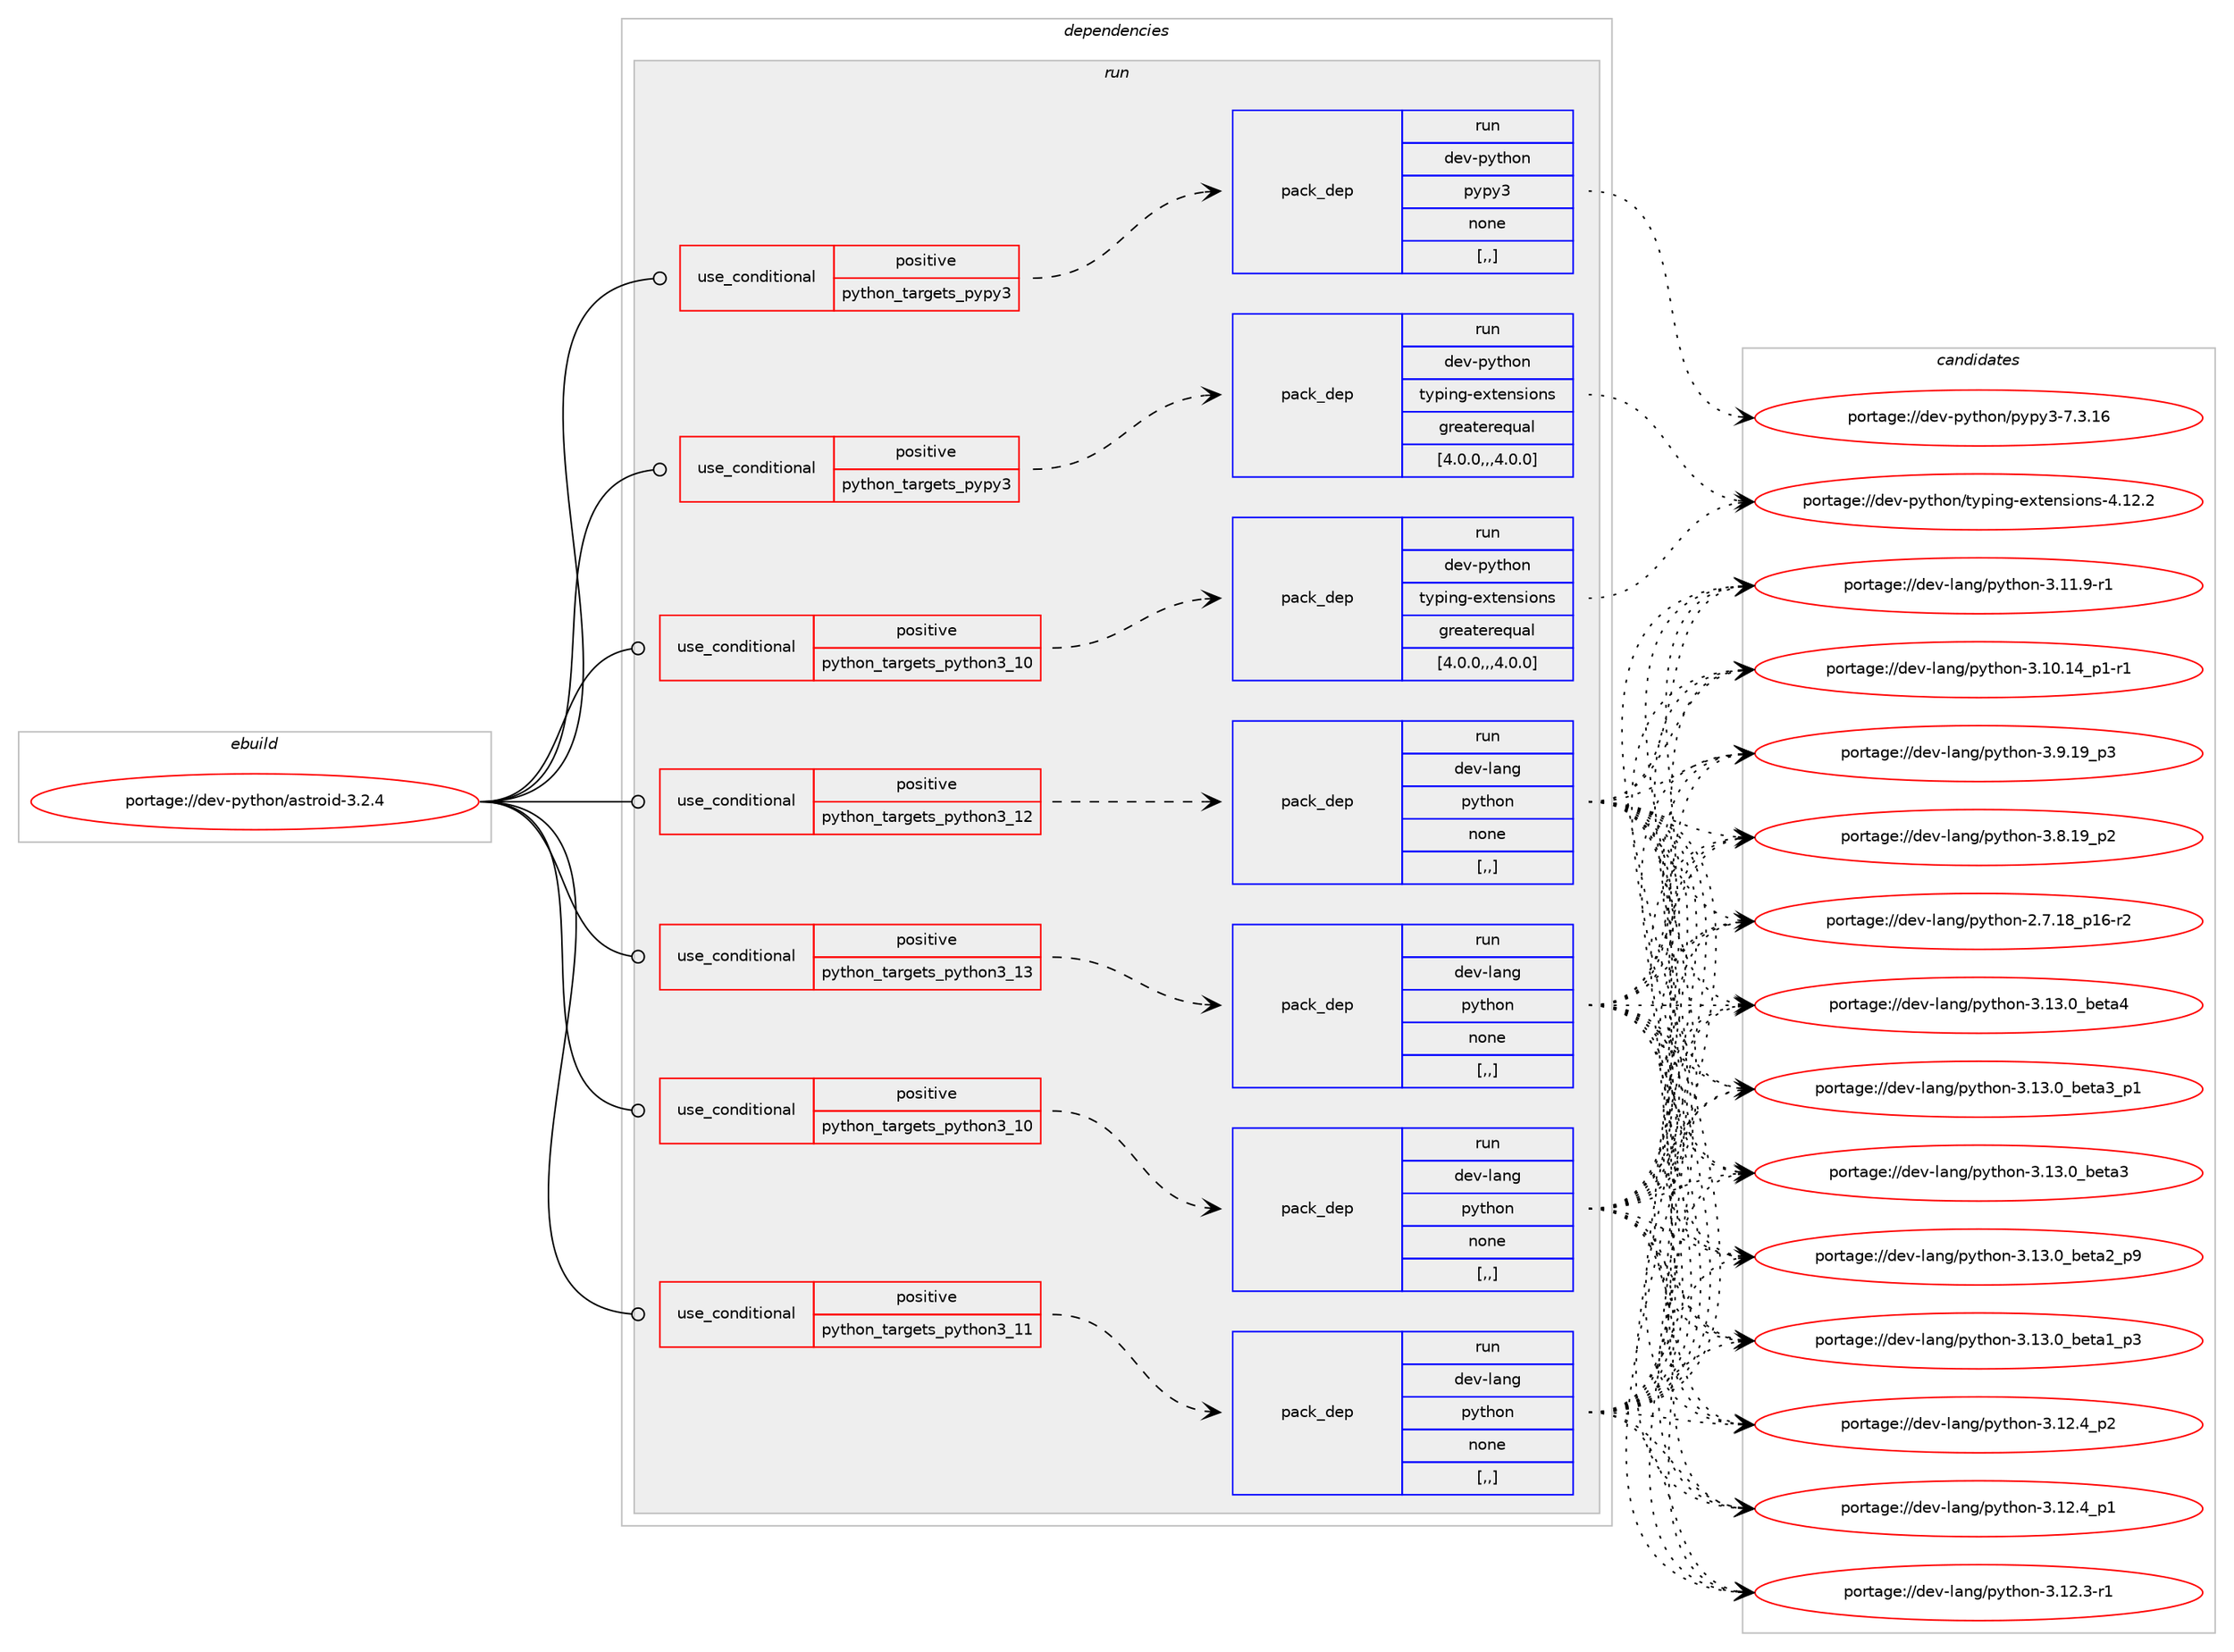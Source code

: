 digraph prolog {

# *************
# Graph options
# *************

newrank=true;
concentrate=true;
compound=true;
graph [rankdir=LR,fontname=Helvetica,fontsize=10,ranksep=1.5];#, ranksep=2.5, nodesep=0.2];
edge  [arrowhead=vee];
node  [fontname=Helvetica,fontsize=10];

# **********
# The ebuild
# **********

subgraph cluster_leftcol {
color=gray;
label=<<i>ebuild</i>>;
id [label="portage://dev-python/astroid-3.2.4", color=red, width=4, href="../dev-python/astroid-3.2.4.svg"];
}

# ****************
# The dependencies
# ****************

subgraph cluster_midcol {
color=gray;
label=<<i>dependencies</i>>;
subgraph cluster_compile {
fillcolor="#eeeeee";
style=filled;
label=<<i>compile</i>>;
}
subgraph cluster_compileandrun {
fillcolor="#eeeeee";
style=filled;
label=<<i>compile and run</i>>;
}
subgraph cluster_run {
fillcolor="#eeeeee";
style=filled;
label=<<i>run</i>>;
subgraph cond31174 {
dependency142643 [label=<<TABLE BORDER="0" CELLBORDER="1" CELLSPACING="0" CELLPADDING="4"><TR><TD ROWSPAN="3" CELLPADDING="10">use_conditional</TD></TR><TR><TD>positive</TD></TR><TR><TD>python_targets_pypy3</TD></TR></TABLE>>, shape=none, color=red];
subgraph pack110224 {
dependency142644 [label=<<TABLE BORDER="0" CELLBORDER="1" CELLSPACING="0" CELLPADDING="4" WIDTH="220"><TR><TD ROWSPAN="6" CELLPADDING="30">pack_dep</TD></TR><TR><TD WIDTH="110">run</TD></TR><TR><TD>dev-python</TD></TR><TR><TD>pypy3</TD></TR><TR><TD>none</TD></TR><TR><TD>[,,]</TD></TR></TABLE>>, shape=none, color=blue];
}
dependency142643:e -> dependency142644:w [weight=20,style="dashed",arrowhead="vee"];
}
id:e -> dependency142643:w [weight=20,style="solid",arrowhead="odot"];
subgraph cond31175 {
dependency142645 [label=<<TABLE BORDER="0" CELLBORDER="1" CELLSPACING="0" CELLPADDING="4"><TR><TD ROWSPAN="3" CELLPADDING="10">use_conditional</TD></TR><TR><TD>positive</TD></TR><TR><TD>python_targets_pypy3</TD></TR></TABLE>>, shape=none, color=red];
subgraph pack110225 {
dependency142646 [label=<<TABLE BORDER="0" CELLBORDER="1" CELLSPACING="0" CELLPADDING="4" WIDTH="220"><TR><TD ROWSPAN="6" CELLPADDING="30">pack_dep</TD></TR><TR><TD WIDTH="110">run</TD></TR><TR><TD>dev-python</TD></TR><TR><TD>typing-extensions</TD></TR><TR><TD>greaterequal</TD></TR><TR><TD>[4.0.0,,,4.0.0]</TD></TR></TABLE>>, shape=none, color=blue];
}
dependency142645:e -> dependency142646:w [weight=20,style="dashed",arrowhead="vee"];
}
id:e -> dependency142645:w [weight=20,style="solid",arrowhead="odot"];
subgraph cond31176 {
dependency142647 [label=<<TABLE BORDER="0" CELLBORDER="1" CELLSPACING="0" CELLPADDING="4"><TR><TD ROWSPAN="3" CELLPADDING="10">use_conditional</TD></TR><TR><TD>positive</TD></TR><TR><TD>python_targets_python3_10</TD></TR></TABLE>>, shape=none, color=red];
subgraph pack110226 {
dependency142648 [label=<<TABLE BORDER="0" CELLBORDER="1" CELLSPACING="0" CELLPADDING="4" WIDTH="220"><TR><TD ROWSPAN="6" CELLPADDING="30">pack_dep</TD></TR><TR><TD WIDTH="110">run</TD></TR><TR><TD>dev-lang</TD></TR><TR><TD>python</TD></TR><TR><TD>none</TD></TR><TR><TD>[,,]</TD></TR></TABLE>>, shape=none, color=blue];
}
dependency142647:e -> dependency142648:w [weight=20,style="dashed",arrowhead="vee"];
}
id:e -> dependency142647:w [weight=20,style="solid",arrowhead="odot"];
subgraph cond31177 {
dependency142649 [label=<<TABLE BORDER="0" CELLBORDER="1" CELLSPACING="0" CELLPADDING="4"><TR><TD ROWSPAN="3" CELLPADDING="10">use_conditional</TD></TR><TR><TD>positive</TD></TR><TR><TD>python_targets_python3_10</TD></TR></TABLE>>, shape=none, color=red];
subgraph pack110227 {
dependency142650 [label=<<TABLE BORDER="0" CELLBORDER="1" CELLSPACING="0" CELLPADDING="4" WIDTH="220"><TR><TD ROWSPAN="6" CELLPADDING="30">pack_dep</TD></TR><TR><TD WIDTH="110">run</TD></TR><TR><TD>dev-python</TD></TR><TR><TD>typing-extensions</TD></TR><TR><TD>greaterequal</TD></TR><TR><TD>[4.0.0,,,4.0.0]</TD></TR></TABLE>>, shape=none, color=blue];
}
dependency142649:e -> dependency142650:w [weight=20,style="dashed",arrowhead="vee"];
}
id:e -> dependency142649:w [weight=20,style="solid",arrowhead="odot"];
subgraph cond31178 {
dependency142651 [label=<<TABLE BORDER="0" CELLBORDER="1" CELLSPACING="0" CELLPADDING="4"><TR><TD ROWSPAN="3" CELLPADDING="10">use_conditional</TD></TR><TR><TD>positive</TD></TR><TR><TD>python_targets_python3_11</TD></TR></TABLE>>, shape=none, color=red];
subgraph pack110228 {
dependency142652 [label=<<TABLE BORDER="0" CELLBORDER="1" CELLSPACING="0" CELLPADDING="4" WIDTH="220"><TR><TD ROWSPAN="6" CELLPADDING="30">pack_dep</TD></TR><TR><TD WIDTH="110">run</TD></TR><TR><TD>dev-lang</TD></TR><TR><TD>python</TD></TR><TR><TD>none</TD></TR><TR><TD>[,,]</TD></TR></TABLE>>, shape=none, color=blue];
}
dependency142651:e -> dependency142652:w [weight=20,style="dashed",arrowhead="vee"];
}
id:e -> dependency142651:w [weight=20,style="solid",arrowhead="odot"];
subgraph cond31179 {
dependency142653 [label=<<TABLE BORDER="0" CELLBORDER="1" CELLSPACING="0" CELLPADDING="4"><TR><TD ROWSPAN="3" CELLPADDING="10">use_conditional</TD></TR><TR><TD>positive</TD></TR><TR><TD>python_targets_python3_12</TD></TR></TABLE>>, shape=none, color=red];
subgraph pack110229 {
dependency142654 [label=<<TABLE BORDER="0" CELLBORDER="1" CELLSPACING="0" CELLPADDING="4" WIDTH="220"><TR><TD ROWSPAN="6" CELLPADDING="30">pack_dep</TD></TR><TR><TD WIDTH="110">run</TD></TR><TR><TD>dev-lang</TD></TR><TR><TD>python</TD></TR><TR><TD>none</TD></TR><TR><TD>[,,]</TD></TR></TABLE>>, shape=none, color=blue];
}
dependency142653:e -> dependency142654:w [weight=20,style="dashed",arrowhead="vee"];
}
id:e -> dependency142653:w [weight=20,style="solid",arrowhead="odot"];
subgraph cond31180 {
dependency142655 [label=<<TABLE BORDER="0" CELLBORDER="1" CELLSPACING="0" CELLPADDING="4"><TR><TD ROWSPAN="3" CELLPADDING="10">use_conditional</TD></TR><TR><TD>positive</TD></TR><TR><TD>python_targets_python3_13</TD></TR></TABLE>>, shape=none, color=red];
subgraph pack110230 {
dependency142656 [label=<<TABLE BORDER="0" CELLBORDER="1" CELLSPACING="0" CELLPADDING="4" WIDTH="220"><TR><TD ROWSPAN="6" CELLPADDING="30">pack_dep</TD></TR><TR><TD WIDTH="110">run</TD></TR><TR><TD>dev-lang</TD></TR><TR><TD>python</TD></TR><TR><TD>none</TD></TR><TR><TD>[,,]</TD></TR></TABLE>>, shape=none, color=blue];
}
dependency142655:e -> dependency142656:w [weight=20,style="dashed",arrowhead="vee"];
}
id:e -> dependency142655:w [weight=20,style="solid",arrowhead="odot"];
}
}

# **************
# The candidates
# **************

subgraph cluster_choices {
rank=same;
color=gray;
label=<<i>candidates</i>>;

subgraph choice110224 {
color=black;
nodesep=1;
choice10010111845112121116104111110471121211121215145554651464954 [label="portage://dev-python/pypy3-7.3.16", color=red, width=4,href="../dev-python/pypy3-7.3.16.svg"];
dependency142644:e -> choice10010111845112121116104111110471121211121215145554651464954:w [style=dotted,weight="100"];
}
subgraph choice110225 {
color=black;
nodesep=1;
choice10010111845112121116104111110471161211121051101034510112011610111011510511111011545524649504650 [label="portage://dev-python/typing-extensions-4.12.2", color=red, width=4,href="../dev-python/typing-extensions-4.12.2.svg"];
dependency142646:e -> choice10010111845112121116104111110471161211121051101034510112011610111011510511111011545524649504650:w [style=dotted,weight="100"];
}
subgraph choice110226 {
color=black;
nodesep=1;
choice1001011184510897110103471121211161041111104551464951464895981011169752 [label="portage://dev-lang/python-3.13.0_beta4", color=red, width=4,href="../dev-lang/python-3.13.0_beta4.svg"];
choice10010111845108971101034711212111610411111045514649514648959810111697519511249 [label="portage://dev-lang/python-3.13.0_beta3_p1", color=red, width=4,href="../dev-lang/python-3.13.0_beta3_p1.svg"];
choice1001011184510897110103471121211161041111104551464951464895981011169751 [label="portage://dev-lang/python-3.13.0_beta3", color=red, width=4,href="../dev-lang/python-3.13.0_beta3.svg"];
choice10010111845108971101034711212111610411111045514649514648959810111697509511257 [label="portage://dev-lang/python-3.13.0_beta2_p9", color=red, width=4,href="../dev-lang/python-3.13.0_beta2_p9.svg"];
choice10010111845108971101034711212111610411111045514649514648959810111697499511251 [label="portage://dev-lang/python-3.13.0_beta1_p3", color=red, width=4,href="../dev-lang/python-3.13.0_beta1_p3.svg"];
choice100101118451089711010347112121116104111110455146495046529511250 [label="portage://dev-lang/python-3.12.4_p2", color=red, width=4,href="../dev-lang/python-3.12.4_p2.svg"];
choice100101118451089711010347112121116104111110455146495046529511249 [label="portage://dev-lang/python-3.12.4_p1", color=red, width=4,href="../dev-lang/python-3.12.4_p1.svg"];
choice100101118451089711010347112121116104111110455146495046514511449 [label="portage://dev-lang/python-3.12.3-r1", color=red, width=4,href="../dev-lang/python-3.12.3-r1.svg"];
choice100101118451089711010347112121116104111110455146494946574511449 [label="portage://dev-lang/python-3.11.9-r1", color=red, width=4,href="../dev-lang/python-3.11.9-r1.svg"];
choice100101118451089711010347112121116104111110455146494846495295112494511449 [label="portage://dev-lang/python-3.10.14_p1-r1", color=red, width=4,href="../dev-lang/python-3.10.14_p1-r1.svg"];
choice100101118451089711010347112121116104111110455146574649579511251 [label="portage://dev-lang/python-3.9.19_p3", color=red, width=4,href="../dev-lang/python-3.9.19_p3.svg"];
choice100101118451089711010347112121116104111110455146564649579511250 [label="portage://dev-lang/python-3.8.19_p2", color=red, width=4,href="../dev-lang/python-3.8.19_p2.svg"];
choice100101118451089711010347112121116104111110455046554649569511249544511450 [label="portage://dev-lang/python-2.7.18_p16-r2", color=red, width=4,href="../dev-lang/python-2.7.18_p16-r2.svg"];
dependency142648:e -> choice1001011184510897110103471121211161041111104551464951464895981011169752:w [style=dotted,weight="100"];
dependency142648:e -> choice10010111845108971101034711212111610411111045514649514648959810111697519511249:w [style=dotted,weight="100"];
dependency142648:e -> choice1001011184510897110103471121211161041111104551464951464895981011169751:w [style=dotted,weight="100"];
dependency142648:e -> choice10010111845108971101034711212111610411111045514649514648959810111697509511257:w [style=dotted,weight="100"];
dependency142648:e -> choice10010111845108971101034711212111610411111045514649514648959810111697499511251:w [style=dotted,weight="100"];
dependency142648:e -> choice100101118451089711010347112121116104111110455146495046529511250:w [style=dotted,weight="100"];
dependency142648:e -> choice100101118451089711010347112121116104111110455146495046529511249:w [style=dotted,weight="100"];
dependency142648:e -> choice100101118451089711010347112121116104111110455146495046514511449:w [style=dotted,weight="100"];
dependency142648:e -> choice100101118451089711010347112121116104111110455146494946574511449:w [style=dotted,weight="100"];
dependency142648:e -> choice100101118451089711010347112121116104111110455146494846495295112494511449:w [style=dotted,weight="100"];
dependency142648:e -> choice100101118451089711010347112121116104111110455146574649579511251:w [style=dotted,weight="100"];
dependency142648:e -> choice100101118451089711010347112121116104111110455146564649579511250:w [style=dotted,weight="100"];
dependency142648:e -> choice100101118451089711010347112121116104111110455046554649569511249544511450:w [style=dotted,weight="100"];
}
subgraph choice110227 {
color=black;
nodesep=1;
choice10010111845112121116104111110471161211121051101034510112011610111011510511111011545524649504650 [label="portage://dev-python/typing-extensions-4.12.2", color=red, width=4,href="../dev-python/typing-extensions-4.12.2.svg"];
dependency142650:e -> choice10010111845112121116104111110471161211121051101034510112011610111011510511111011545524649504650:w [style=dotted,weight="100"];
}
subgraph choice110228 {
color=black;
nodesep=1;
choice1001011184510897110103471121211161041111104551464951464895981011169752 [label="portage://dev-lang/python-3.13.0_beta4", color=red, width=4,href="../dev-lang/python-3.13.0_beta4.svg"];
choice10010111845108971101034711212111610411111045514649514648959810111697519511249 [label="portage://dev-lang/python-3.13.0_beta3_p1", color=red, width=4,href="../dev-lang/python-3.13.0_beta3_p1.svg"];
choice1001011184510897110103471121211161041111104551464951464895981011169751 [label="portage://dev-lang/python-3.13.0_beta3", color=red, width=4,href="../dev-lang/python-3.13.0_beta3.svg"];
choice10010111845108971101034711212111610411111045514649514648959810111697509511257 [label="portage://dev-lang/python-3.13.0_beta2_p9", color=red, width=4,href="../dev-lang/python-3.13.0_beta2_p9.svg"];
choice10010111845108971101034711212111610411111045514649514648959810111697499511251 [label="portage://dev-lang/python-3.13.0_beta1_p3", color=red, width=4,href="../dev-lang/python-3.13.0_beta1_p3.svg"];
choice100101118451089711010347112121116104111110455146495046529511250 [label="portage://dev-lang/python-3.12.4_p2", color=red, width=4,href="../dev-lang/python-3.12.4_p2.svg"];
choice100101118451089711010347112121116104111110455146495046529511249 [label="portage://dev-lang/python-3.12.4_p1", color=red, width=4,href="../dev-lang/python-3.12.4_p1.svg"];
choice100101118451089711010347112121116104111110455146495046514511449 [label="portage://dev-lang/python-3.12.3-r1", color=red, width=4,href="../dev-lang/python-3.12.3-r1.svg"];
choice100101118451089711010347112121116104111110455146494946574511449 [label="portage://dev-lang/python-3.11.9-r1", color=red, width=4,href="../dev-lang/python-3.11.9-r1.svg"];
choice100101118451089711010347112121116104111110455146494846495295112494511449 [label="portage://dev-lang/python-3.10.14_p1-r1", color=red, width=4,href="../dev-lang/python-3.10.14_p1-r1.svg"];
choice100101118451089711010347112121116104111110455146574649579511251 [label="portage://dev-lang/python-3.9.19_p3", color=red, width=4,href="../dev-lang/python-3.9.19_p3.svg"];
choice100101118451089711010347112121116104111110455146564649579511250 [label="portage://dev-lang/python-3.8.19_p2", color=red, width=4,href="../dev-lang/python-3.8.19_p2.svg"];
choice100101118451089711010347112121116104111110455046554649569511249544511450 [label="portage://dev-lang/python-2.7.18_p16-r2", color=red, width=4,href="../dev-lang/python-2.7.18_p16-r2.svg"];
dependency142652:e -> choice1001011184510897110103471121211161041111104551464951464895981011169752:w [style=dotted,weight="100"];
dependency142652:e -> choice10010111845108971101034711212111610411111045514649514648959810111697519511249:w [style=dotted,weight="100"];
dependency142652:e -> choice1001011184510897110103471121211161041111104551464951464895981011169751:w [style=dotted,weight="100"];
dependency142652:e -> choice10010111845108971101034711212111610411111045514649514648959810111697509511257:w [style=dotted,weight="100"];
dependency142652:e -> choice10010111845108971101034711212111610411111045514649514648959810111697499511251:w [style=dotted,weight="100"];
dependency142652:e -> choice100101118451089711010347112121116104111110455146495046529511250:w [style=dotted,weight="100"];
dependency142652:e -> choice100101118451089711010347112121116104111110455146495046529511249:w [style=dotted,weight="100"];
dependency142652:e -> choice100101118451089711010347112121116104111110455146495046514511449:w [style=dotted,weight="100"];
dependency142652:e -> choice100101118451089711010347112121116104111110455146494946574511449:w [style=dotted,weight="100"];
dependency142652:e -> choice100101118451089711010347112121116104111110455146494846495295112494511449:w [style=dotted,weight="100"];
dependency142652:e -> choice100101118451089711010347112121116104111110455146574649579511251:w [style=dotted,weight="100"];
dependency142652:e -> choice100101118451089711010347112121116104111110455146564649579511250:w [style=dotted,weight="100"];
dependency142652:e -> choice100101118451089711010347112121116104111110455046554649569511249544511450:w [style=dotted,weight="100"];
}
subgraph choice110229 {
color=black;
nodesep=1;
choice1001011184510897110103471121211161041111104551464951464895981011169752 [label="portage://dev-lang/python-3.13.0_beta4", color=red, width=4,href="../dev-lang/python-3.13.0_beta4.svg"];
choice10010111845108971101034711212111610411111045514649514648959810111697519511249 [label="portage://dev-lang/python-3.13.0_beta3_p1", color=red, width=4,href="../dev-lang/python-3.13.0_beta3_p1.svg"];
choice1001011184510897110103471121211161041111104551464951464895981011169751 [label="portage://dev-lang/python-3.13.0_beta3", color=red, width=4,href="../dev-lang/python-3.13.0_beta3.svg"];
choice10010111845108971101034711212111610411111045514649514648959810111697509511257 [label="portage://dev-lang/python-3.13.0_beta2_p9", color=red, width=4,href="../dev-lang/python-3.13.0_beta2_p9.svg"];
choice10010111845108971101034711212111610411111045514649514648959810111697499511251 [label="portage://dev-lang/python-3.13.0_beta1_p3", color=red, width=4,href="../dev-lang/python-3.13.0_beta1_p3.svg"];
choice100101118451089711010347112121116104111110455146495046529511250 [label="portage://dev-lang/python-3.12.4_p2", color=red, width=4,href="../dev-lang/python-3.12.4_p2.svg"];
choice100101118451089711010347112121116104111110455146495046529511249 [label="portage://dev-lang/python-3.12.4_p1", color=red, width=4,href="../dev-lang/python-3.12.4_p1.svg"];
choice100101118451089711010347112121116104111110455146495046514511449 [label="portage://dev-lang/python-3.12.3-r1", color=red, width=4,href="../dev-lang/python-3.12.3-r1.svg"];
choice100101118451089711010347112121116104111110455146494946574511449 [label="portage://dev-lang/python-3.11.9-r1", color=red, width=4,href="../dev-lang/python-3.11.9-r1.svg"];
choice100101118451089711010347112121116104111110455146494846495295112494511449 [label="portage://dev-lang/python-3.10.14_p1-r1", color=red, width=4,href="../dev-lang/python-3.10.14_p1-r1.svg"];
choice100101118451089711010347112121116104111110455146574649579511251 [label="portage://dev-lang/python-3.9.19_p3", color=red, width=4,href="../dev-lang/python-3.9.19_p3.svg"];
choice100101118451089711010347112121116104111110455146564649579511250 [label="portage://dev-lang/python-3.8.19_p2", color=red, width=4,href="../dev-lang/python-3.8.19_p2.svg"];
choice100101118451089711010347112121116104111110455046554649569511249544511450 [label="portage://dev-lang/python-2.7.18_p16-r2", color=red, width=4,href="../dev-lang/python-2.7.18_p16-r2.svg"];
dependency142654:e -> choice1001011184510897110103471121211161041111104551464951464895981011169752:w [style=dotted,weight="100"];
dependency142654:e -> choice10010111845108971101034711212111610411111045514649514648959810111697519511249:w [style=dotted,weight="100"];
dependency142654:e -> choice1001011184510897110103471121211161041111104551464951464895981011169751:w [style=dotted,weight="100"];
dependency142654:e -> choice10010111845108971101034711212111610411111045514649514648959810111697509511257:w [style=dotted,weight="100"];
dependency142654:e -> choice10010111845108971101034711212111610411111045514649514648959810111697499511251:w [style=dotted,weight="100"];
dependency142654:e -> choice100101118451089711010347112121116104111110455146495046529511250:w [style=dotted,weight="100"];
dependency142654:e -> choice100101118451089711010347112121116104111110455146495046529511249:w [style=dotted,weight="100"];
dependency142654:e -> choice100101118451089711010347112121116104111110455146495046514511449:w [style=dotted,weight="100"];
dependency142654:e -> choice100101118451089711010347112121116104111110455146494946574511449:w [style=dotted,weight="100"];
dependency142654:e -> choice100101118451089711010347112121116104111110455146494846495295112494511449:w [style=dotted,weight="100"];
dependency142654:e -> choice100101118451089711010347112121116104111110455146574649579511251:w [style=dotted,weight="100"];
dependency142654:e -> choice100101118451089711010347112121116104111110455146564649579511250:w [style=dotted,weight="100"];
dependency142654:e -> choice100101118451089711010347112121116104111110455046554649569511249544511450:w [style=dotted,weight="100"];
}
subgraph choice110230 {
color=black;
nodesep=1;
choice1001011184510897110103471121211161041111104551464951464895981011169752 [label="portage://dev-lang/python-3.13.0_beta4", color=red, width=4,href="../dev-lang/python-3.13.0_beta4.svg"];
choice10010111845108971101034711212111610411111045514649514648959810111697519511249 [label="portage://dev-lang/python-3.13.0_beta3_p1", color=red, width=4,href="../dev-lang/python-3.13.0_beta3_p1.svg"];
choice1001011184510897110103471121211161041111104551464951464895981011169751 [label="portage://dev-lang/python-3.13.0_beta3", color=red, width=4,href="../dev-lang/python-3.13.0_beta3.svg"];
choice10010111845108971101034711212111610411111045514649514648959810111697509511257 [label="portage://dev-lang/python-3.13.0_beta2_p9", color=red, width=4,href="../dev-lang/python-3.13.0_beta2_p9.svg"];
choice10010111845108971101034711212111610411111045514649514648959810111697499511251 [label="portage://dev-lang/python-3.13.0_beta1_p3", color=red, width=4,href="../dev-lang/python-3.13.0_beta1_p3.svg"];
choice100101118451089711010347112121116104111110455146495046529511250 [label="portage://dev-lang/python-3.12.4_p2", color=red, width=4,href="../dev-lang/python-3.12.4_p2.svg"];
choice100101118451089711010347112121116104111110455146495046529511249 [label="portage://dev-lang/python-3.12.4_p1", color=red, width=4,href="../dev-lang/python-3.12.4_p1.svg"];
choice100101118451089711010347112121116104111110455146495046514511449 [label="portage://dev-lang/python-3.12.3-r1", color=red, width=4,href="../dev-lang/python-3.12.3-r1.svg"];
choice100101118451089711010347112121116104111110455146494946574511449 [label="portage://dev-lang/python-3.11.9-r1", color=red, width=4,href="../dev-lang/python-3.11.9-r1.svg"];
choice100101118451089711010347112121116104111110455146494846495295112494511449 [label="portage://dev-lang/python-3.10.14_p1-r1", color=red, width=4,href="../dev-lang/python-3.10.14_p1-r1.svg"];
choice100101118451089711010347112121116104111110455146574649579511251 [label="portage://dev-lang/python-3.9.19_p3", color=red, width=4,href="../dev-lang/python-3.9.19_p3.svg"];
choice100101118451089711010347112121116104111110455146564649579511250 [label="portage://dev-lang/python-3.8.19_p2", color=red, width=4,href="../dev-lang/python-3.8.19_p2.svg"];
choice100101118451089711010347112121116104111110455046554649569511249544511450 [label="portage://dev-lang/python-2.7.18_p16-r2", color=red, width=4,href="../dev-lang/python-2.7.18_p16-r2.svg"];
dependency142656:e -> choice1001011184510897110103471121211161041111104551464951464895981011169752:w [style=dotted,weight="100"];
dependency142656:e -> choice10010111845108971101034711212111610411111045514649514648959810111697519511249:w [style=dotted,weight="100"];
dependency142656:e -> choice1001011184510897110103471121211161041111104551464951464895981011169751:w [style=dotted,weight="100"];
dependency142656:e -> choice10010111845108971101034711212111610411111045514649514648959810111697509511257:w [style=dotted,weight="100"];
dependency142656:e -> choice10010111845108971101034711212111610411111045514649514648959810111697499511251:w [style=dotted,weight="100"];
dependency142656:e -> choice100101118451089711010347112121116104111110455146495046529511250:w [style=dotted,weight="100"];
dependency142656:e -> choice100101118451089711010347112121116104111110455146495046529511249:w [style=dotted,weight="100"];
dependency142656:e -> choice100101118451089711010347112121116104111110455146495046514511449:w [style=dotted,weight="100"];
dependency142656:e -> choice100101118451089711010347112121116104111110455146494946574511449:w [style=dotted,weight="100"];
dependency142656:e -> choice100101118451089711010347112121116104111110455146494846495295112494511449:w [style=dotted,weight="100"];
dependency142656:e -> choice100101118451089711010347112121116104111110455146574649579511251:w [style=dotted,weight="100"];
dependency142656:e -> choice100101118451089711010347112121116104111110455146564649579511250:w [style=dotted,weight="100"];
dependency142656:e -> choice100101118451089711010347112121116104111110455046554649569511249544511450:w [style=dotted,weight="100"];
}
}

}

